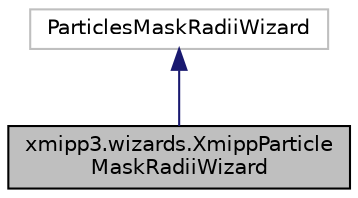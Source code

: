 digraph "xmipp3.wizards.XmippParticleMaskRadiiWizard"
{
  edge [fontname="Helvetica",fontsize="10",labelfontname="Helvetica",labelfontsize="10"];
  node [fontname="Helvetica",fontsize="10",shape=record];
  Node0 [label="xmipp3.wizards.XmippParticle\lMaskRadiiWizard",height=0.2,width=0.4,color="black", fillcolor="grey75", style="filled", fontcolor="black"];
  Node1 -> Node0 [dir="back",color="midnightblue",fontsize="10",style="solid",fontname="Helvetica"];
  Node1 [label="ParticlesMaskRadiiWizard",height=0.2,width=0.4,color="grey75", fillcolor="white", style="filled"];
}
